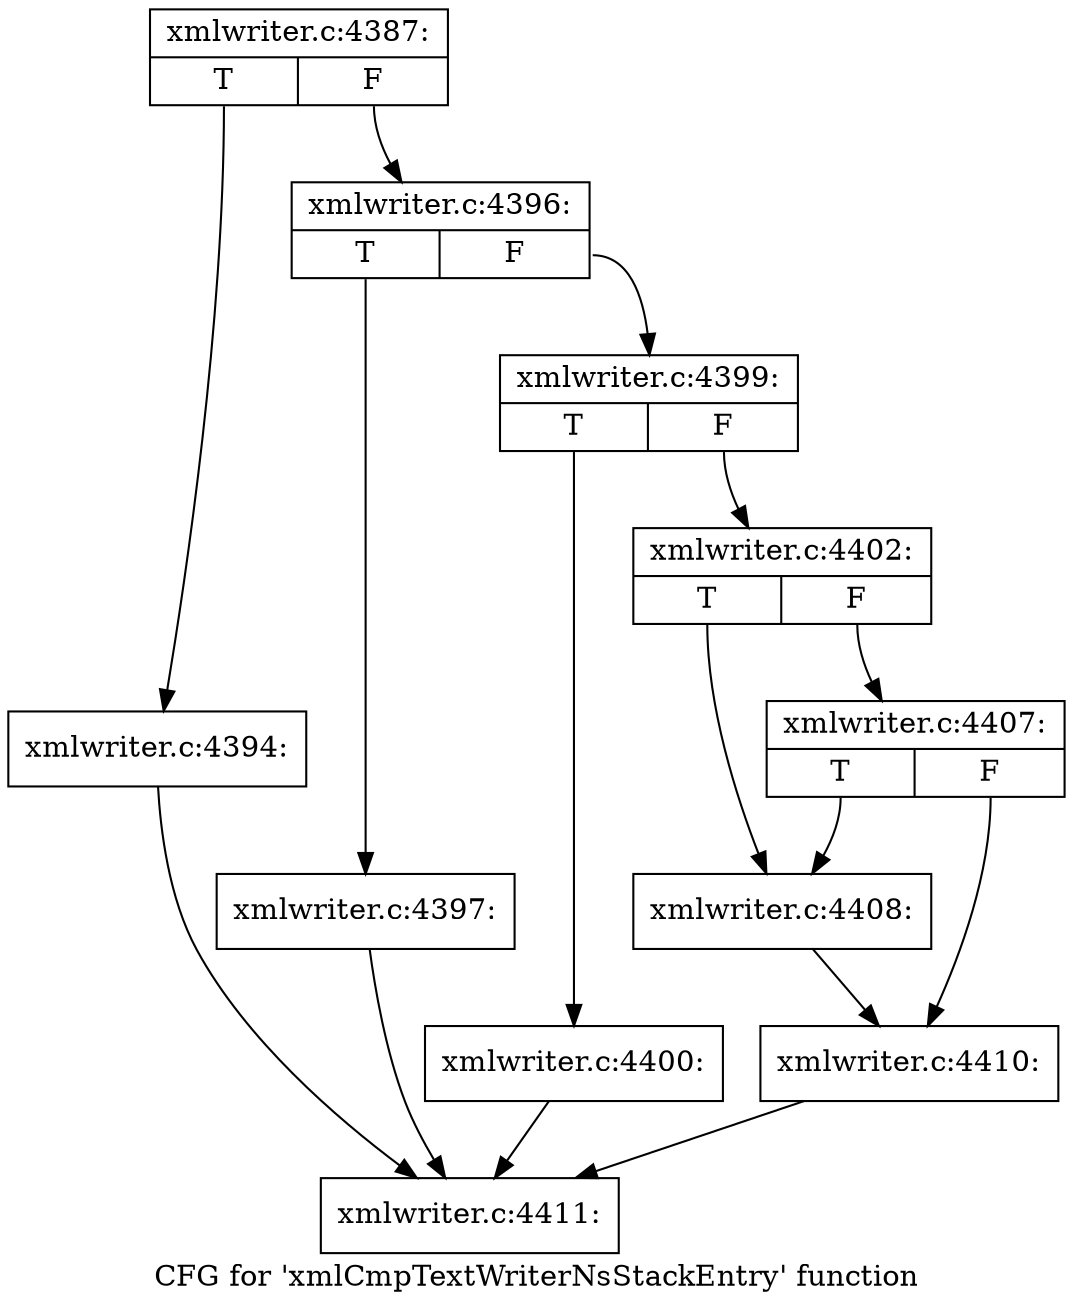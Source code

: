 digraph "CFG for 'xmlCmpTextWriterNsStackEntry' function" {
	label="CFG for 'xmlCmpTextWriterNsStackEntry' function";

	Node0x416bf40 [shape=record,label="{xmlwriter.c:4387:|{<s0>T|<s1>F}}"];
	Node0x416bf40:s0 -> Node0x416ed60;
	Node0x416bf40:s1 -> Node0x416edb0;
	Node0x416ed60 [shape=record,label="{xmlwriter.c:4394:}"];
	Node0x416ed60 -> Node0x416def0;
	Node0x416edb0 [shape=record,label="{xmlwriter.c:4396:|{<s0>T|<s1>F}}"];
	Node0x416edb0:s0 -> Node0x416f270;
	Node0x416edb0:s1 -> Node0x416f2c0;
	Node0x416f270 [shape=record,label="{xmlwriter.c:4397:}"];
	Node0x416f270 -> Node0x416def0;
	Node0x416f2c0 [shape=record,label="{xmlwriter.c:4399:|{<s0>T|<s1>F}}"];
	Node0x416f2c0:s0 -> Node0x416f750;
	Node0x416f2c0:s1 -> Node0x416f7a0;
	Node0x416f750 [shape=record,label="{xmlwriter.c:4400:}"];
	Node0x416f750 -> Node0x416def0;
	Node0x416f7a0 [shape=record,label="{xmlwriter.c:4402:|{<s0>T|<s1>F}}"];
	Node0x416f7a0:s0 -> Node0x4170530;
	Node0x416f7a0:s1 -> Node0x41705d0;
	Node0x41705d0 [shape=record,label="{xmlwriter.c:4407:|{<s0>T|<s1>F}}"];
	Node0x41705d0:s0 -> Node0x4170530;
	Node0x41705d0:s1 -> Node0x4170580;
	Node0x4170530 [shape=record,label="{xmlwriter.c:4408:}"];
	Node0x4170530 -> Node0x4170580;
	Node0x4170580 [shape=record,label="{xmlwriter.c:4410:}"];
	Node0x4170580 -> Node0x416def0;
	Node0x416def0 [shape=record,label="{xmlwriter.c:4411:}"];
}

